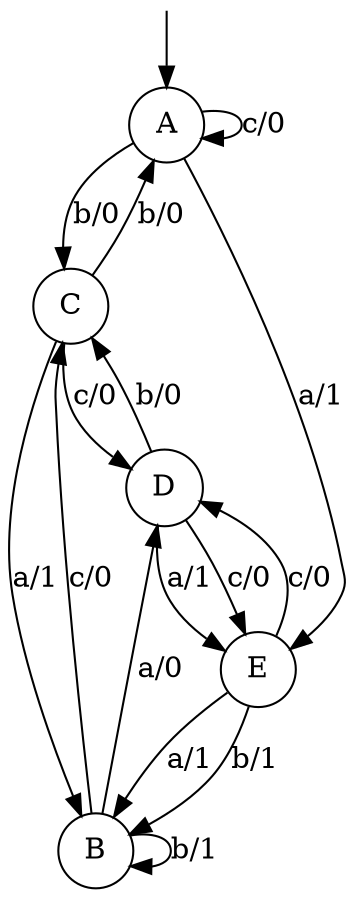 digraph g {

	s1 [shape="circle" label="A"];
	s2 [shape="circle" label="B"];
	s3 [shape="circle" label="C"];
	s4 [shape="circle" label="D"];
	s5 [shape="circle" label="E"];
    	
    	s1 -> s5 [label="a/1"];
    	s1 -> s3 [label="b/0"];
    	s1 -> s1 [label="c/0"];

        s2 -> s4 [label="a/0"];
        s2 -> s2 [label="b/1"];
        s2 -> s3 [label="c/0"];

        s3 -> s2 [label="a/1"];
        s3 -> s1 [label="b/0"];
        s3 -> s4 [label="c/0"];

        s4 -> s5 [label="a/1"];
        s4 -> s3 [label="b/0"];
        s4 -> s5 [label="c/0"];

        s5 -> s2 [label="a/1"];
        s5 -> s2 [label="b/1"];
        s5 -> s4 [label="c/0"];
__start0 [label="" shape="none" width="0" height="0"];
__start0 -> s1;
}

